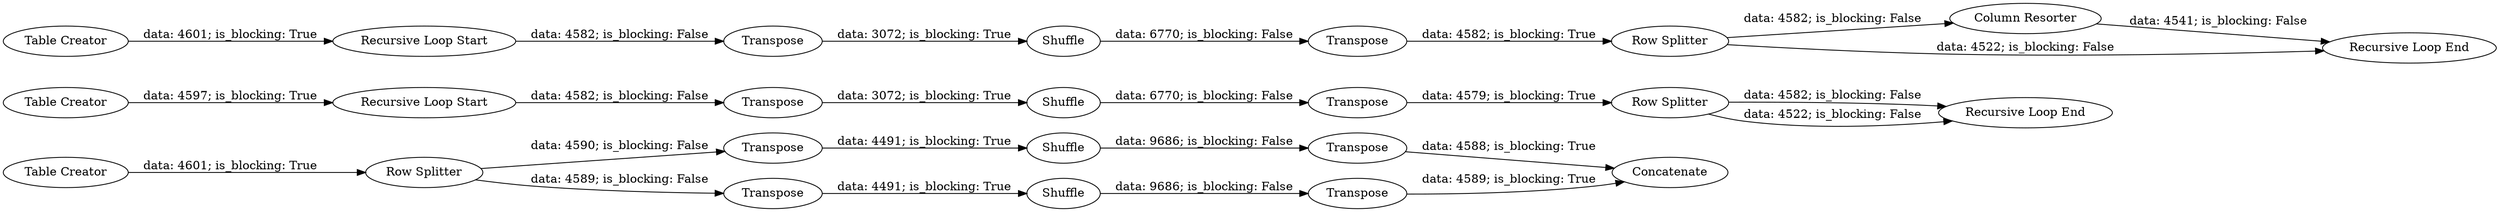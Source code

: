 digraph {
	"5482524922933173942_19" [label=Transpose]
	"5482524922933173942_4" [label=Shuffle]
	"5482524922933173942_21" [label=Transpose]
	"5482524922933173942_18" [label=Shuffle]
	"5482524922933173942_23" [label=Transpose]
	"5482524922933173942_9" [label=Transpose]
	"5482524922933173942_20" [label=Transpose]
	"5482524922933173942_11" [label="Table Creator"]
	"5482524922933173942_10" [label="Recursive Loop Start"]
	"5482524922933173942_14" [label=Shuffle]
	"5482524922933173942_3" [label=Transpose]
	"5482524922933173942_1" [label="Table Creator"]
	"5482524922933173942_17" [label="Row Splitter"]
	"5482524922933173942_22" [label=Shuffle]
	"5482524922933173942_15" [label="Column Resorter"]
	"5482524922933173942_7" [label="Recursive Loop End"]
	"5482524922933173942_2" [label="Recursive Loop Start"]
	"5482524922933173942_12" [label=Transpose]
	"5482524922933173942_16" [label="Table Creator"]
	"5482524922933173942_13" [label="Recursive Loop End"]
	"5482524922933173942_8" [label="Row Splitter"]
	"5482524922933173942_24" [label=Concatenate]
	"5482524922933173942_6" [label="Row Splitter"]
	"5482524922933173942_5" [label=Transpose]
	"5482524922933173942_3" -> "5482524922933173942_4" [label="data: 3072; is_blocking: True"]
	"5482524922933173942_11" -> "5482524922933173942_10" [label="data: 4601; is_blocking: True"]
	"5482524922933173942_20" -> "5482524922933173942_18" [label="data: 4491; is_blocking: True"]
	"5482524922933173942_10" -> "5482524922933173942_12" [label="data: 4582; is_blocking: False"]
	"5482524922933173942_4" -> "5482524922933173942_5" [label="data: 6770; is_blocking: False"]
	"5482524922933173942_15" -> "5482524922933173942_13" [label="data: 4541; is_blocking: False"]
	"5482524922933173942_17" -> "5482524922933173942_23" [label="data: 4590; is_blocking: False"]
	"5482524922933173942_23" -> "5482524922933173942_22" [label="data: 4491; is_blocking: True"]
	"5482524922933173942_14" -> "5482524922933173942_9" [label="data: 6770; is_blocking: False"]
	"5482524922933173942_1" -> "5482524922933173942_2" [label="data: 4597; is_blocking: True"]
	"5482524922933173942_8" -> "5482524922933173942_13" [label="data: 4522; is_blocking: False"]
	"5482524922933173942_21" -> "5482524922933173942_24" [label="data: 4588; is_blocking: True"]
	"5482524922933173942_8" -> "5482524922933173942_15" [label="data: 4582; is_blocking: False"]
	"5482524922933173942_22" -> "5482524922933173942_21" [label="data: 9686; is_blocking: False"]
	"5482524922933173942_9" -> "5482524922933173942_8" [label="data: 4582; is_blocking: True"]
	"5482524922933173942_5" -> "5482524922933173942_6" [label="data: 4579; is_blocking: True"]
	"5482524922933173942_18" -> "5482524922933173942_19" [label="data: 9686; is_blocking: False"]
	"5482524922933173942_19" -> "5482524922933173942_24" [label="data: 4589; is_blocking: True"]
	"5482524922933173942_6" -> "5482524922933173942_7" [label="data: 4582; is_blocking: False"]
	"5482524922933173942_16" -> "5482524922933173942_17" [label="data: 4601; is_blocking: True"]
	"5482524922933173942_2" -> "5482524922933173942_3" [label="data: 4582; is_blocking: False"]
	"5482524922933173942_12" -> "5482524922933173942_14" [label="data: 3072; is_blocking: True"]
	"5482524922933173942_17" -> "5482524922933173942_20" [label="data: 4589; is_blocking: False"]
	"5482524922933173942_6" -> "5482524922933173942_7" [label="data: 4522; is_blocking: False"]
	rankdir=LR
}
